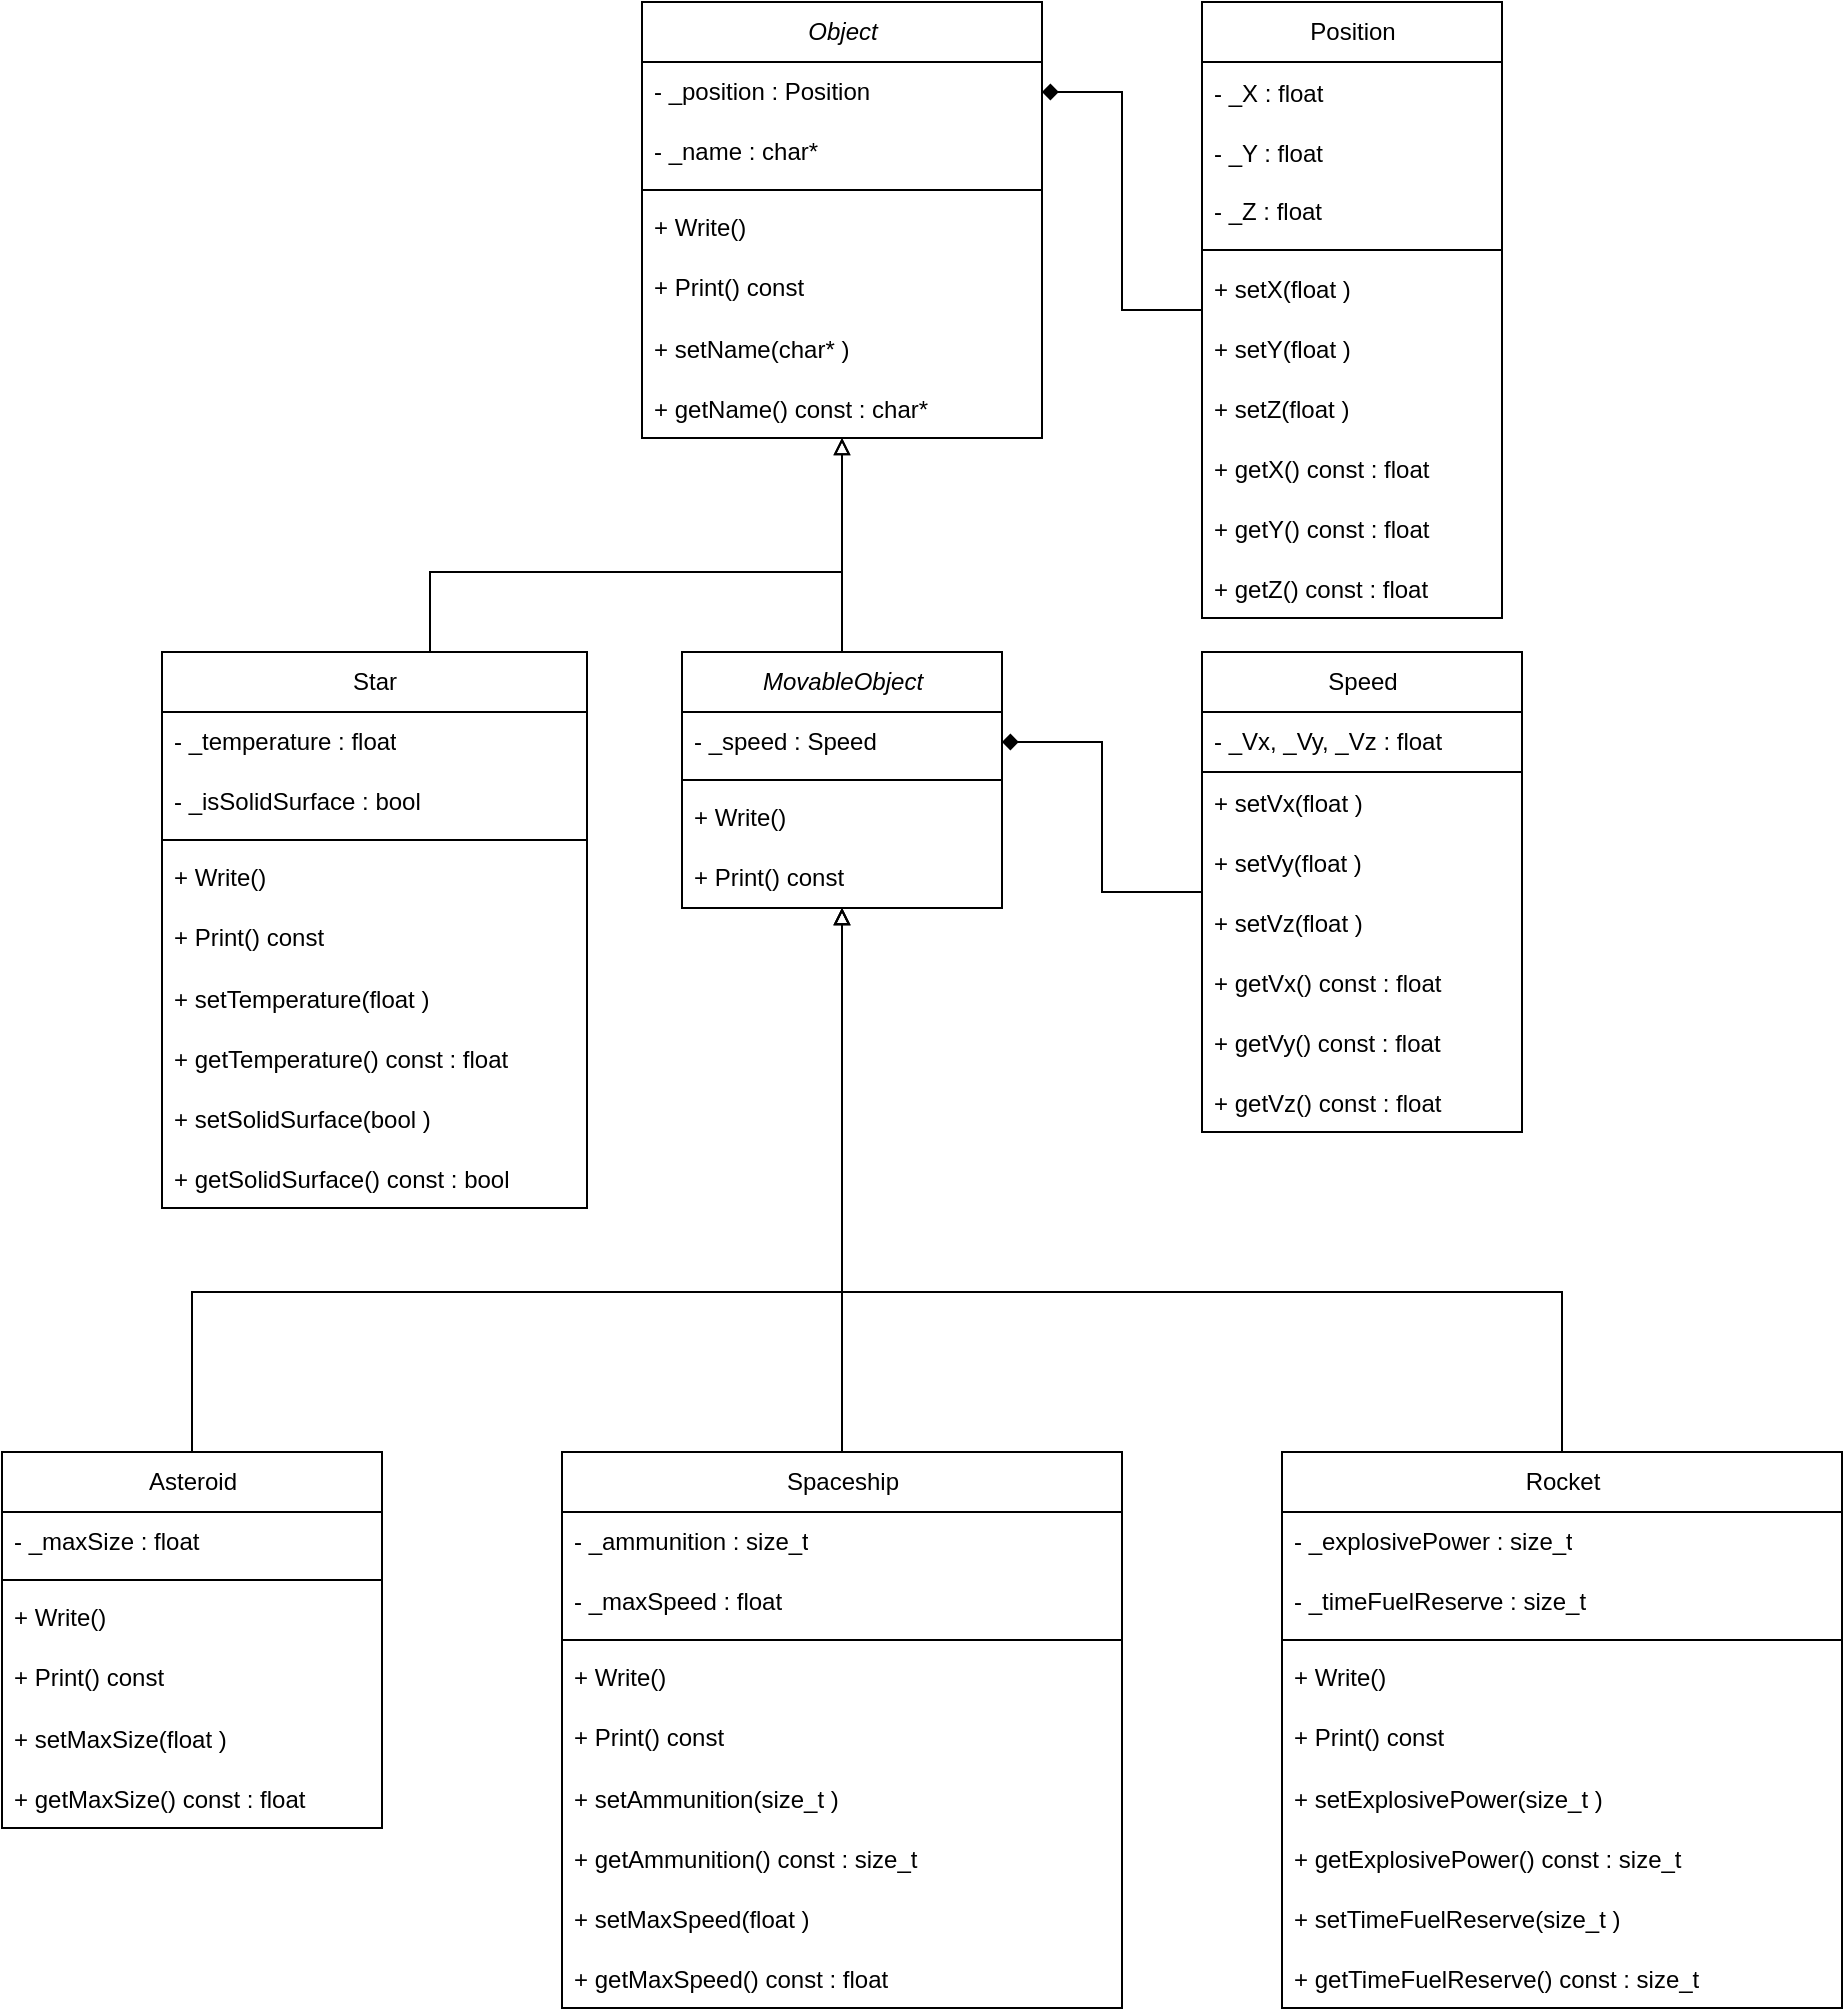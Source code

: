 <mxfile version="18.1.3" type="device"><diagram id="VkPL02O7fGjNbMo7GiUI" name="Page-1"><mxGraphModel dx="1209" dy="653" grid="1" gridSize="10" guides="1" tooltips="1" connect="1" arrows="1" fold="1" page="1" pageScale="1" pageWidth="3300" pageHeight="4681" background="#ffffff" math="0" shadow="0"><root><mxCell id="0"/><mxCell id="1" parent="0"/><mxCell id="jUi3jQJk-xVXSq9fApl4-3" value="&lt;i style=&quot;&quot;&gt;Object&lt;/i&gt;" style="swimlane;fontStyle=0;childLayout=stackLayout;horizontal=1;startSize=30;horizontalStack=0;resizeParent=1;resizeParentMax=0;resizeLast=0;collapsible=1;marginBottom=0;rounded=0;shadow=0;glass=0;sketch=0;strokeColor=default;gradientColor=none;html=1;" parent="1" vertex="1"><mxGeometry x="320" y="155" width="200" height="218" as="geometry"><mxRectangle x="240" y="360" width="70" height="30" as="alternateBounds"/></mxGeometry></mxCell><mxCell id="jUi3jQJk-xVXSq9fApl4-4" value="- _position : Position" style="text;strokeColor=none;fillColor=none;align=left;verticalAlign=middle;spacingLeft=4;spacingRight=4;overflow=hidden;points=[[0,0.5],[1,0.5]];portConstraint=eastwest;rotatable=0;rounded=0;shadow=0;glass=0;sketch=0;html=1;" parent="jUi3jQJk-xVXSq9fApl4-3" vertex="1"><mxGeometry y="30" width="200" height="30" as="geometry"/></mxCell><mxCell id="jUi3jQJk-xVXSq9fApl4-5" value="- _name : char*" style="text;strokeColor=none;fillColor=none;align=left;verticalAlign=middle;spacingLeft=4;spacingRight=4;overflow=hidden;points=[[0,0.5],[1,0.5]];portConstraint=eastwest;rotatable=0;rounded=0;shadow=0;glass=0;sketch=0;html=1;" parent="jUi3jQJk-xVXSq9fApl4-3" vertex="1"><mxGeometry y="60" width="200" height="30" as="geometry"/></mxCell><mxCell id="jUi3jQJk-xVXSq9fApl4-6" value="" style="line;strokeWidth=1;fillColor=none;align=left;verticalAlign=middle;spacingTop=-1;spacingLeft=3;spacingRight=3;rotatable=0;labelPosition=right;points=[];portConstraint=eastwest;rounded=0;shadow=0;glass=0;sketch=0;html=1;" parent="jUi3jQJk-xVXSq9fApl4-3" vertex="1"><mxGeometry y="90" width="200" height="8" as="geometry"/></mxCell><mxCell id="jUi3jQJk-xVXSq9fApl4-7" value="+ Write()" style="text;strokeColor=none;fillColor=none;align=left;verticalAlign=middle;spacingLeft=4;spacingRight=4;overflow=hidden;points=[[0,0.5],[1,0.5]];portConstraint=eastwest;rotatable=0;rounded=0;shadow=0;glass=0;sketch=0;html=1;" parent="jUi3jQJk-xVXSq9fApl4-3" vertex="1"><mxGeometry y="98" width="200" height="30" as="geometry"/></mxCell><mxCell id="jUi3jQJk-xVXSq9fApl4-8" value="+ Print() const" style="text;strokeColor=none;fillColor=none;align=left;verticalAlign=middle;spacingLeft=4;spacingRight=4;overflow=hidden;points=[[0,0.5],[1,0.5]];portConstraint=eastwest;rotatable=0;rounded=0;shadow=0;glass=0;sketch=0;html=1;" parent="jUi3jQJk-xVXSq9fApl4-3" vertex="1"><mxGeometry y="128" width="200" height="30" as="geometry"/></mxCell><mxCell id="fhMJYauDXUYu4qLeeh69-23" value="+ setName(char* )" style="text;strokeColor=none;fillColor=none;align=left;verticalAlign=middle;spacingLeft=4;spacingRight=4;overflow=hidden;points=[[0,0.5],[1,0.5]];portConstraint=eastwest;rotatable=0;" parent="jUi3jQJk-xVXSq9fApl4-3" vertex="1"><mxGeometry y="158" width="200" height="30" as="geometry"/></mxCell><mxCell id="fhMJYauDXUYu4qLeeh69-24" value="+ getName() const : char*" style="text;strokeColor=none;fillColor=none;align=left;verticalAlign=middle;spacingLeft=4;spacingRight=4;overflow=hidden;points=[[0,0.5],[1,0.5]];portConstraint=eastwest;rotatable=0;" parent="jUi3jQJk-xVXSq9fApl4-3" vertex="1"><mxGeometry y="188" width="200" height="30" as="geometry"/></mxCell><mxCell id="lKv8JuxmtcNQXan8vgnP-8" style="edgeStyle=orthogonalEdgeStyle;rounded=0;orthogonalLoop=1;jettySize=auto;html=1;endArrow=block;endFill=0;" parent="1" source="jUi3jQJk-xVXSq9fApl4-10" target="jUi3jQJk-xVXSq9fApl4-3" edge="1"><mxGeometry relative="1" as="geometry"><Array as="points"><mxPoint x="214" y="440"/><mxPoint x="420" y="440"/></Array></mxGeometry></mxCell><mxCell id="jUi3jQJk-xVXSq9fApl4-10" value="Star" style="swimlane;fontStyle=0;childLayout=stackLayout;horizontal=1;startSize=30;horizontalStack=0;resizeParent=1;resizeParentMax=0;resizeLast=0;collapsible=1;marginBottom=0;rounded=0;shadow=0;glass=0;sketch=0;strokeColor=default;gradientColor=none;html=1;" parent="1" vertex="1"><mxGeometry x="80" y="480" width="212.5" height="278" as="geometry"/></mxCell><mxCell id="jUi3jQJk-xVXSq9fApl4-11" value="- _temperature : float" style="text;strokeColor=none;fillColor=none;align=left;verticalAlign=middle;spacingLeft=4;spacingRight=4;overflow=hidden;points=[[0,0.5],[1,0.5]];portConstraint=eastwest;rotatable=0;rounded=0;shadow=0;glass=0;sketch=0;html=1;" parent="jUi3jQJk-xVXSq9fApl4-10" vertex="1"><mxGeometry y="30" width="212.5" height="30" as="geometry"/></mxCell><mxCell id="jUi3jQJk-xVXSq9fApl4-12" value="- _isSolidSurface : bool" style="text;strokeColor=none;fillColor=none;align=left;verticalAlign=middle;spacingLeft=4;spacingRight=4;overflow=hidden;points=[[0,0.5],[1,0.5]];portConstraint=eastwest;rotatable=0;rounded=0;shadow=0;glass=0;sketch=0;html=1;" parent="jUi3jQJk-xVXSq9fApl4-10" vertex="1"><mxGeometry y="60" width="212.5" height="30" as="geometry"/></mxCell><mxCell id="jUi3jQJk-xVXSq9fApl4-13" value="" style="line;strokeWidth=1;fillColor=none;align=left;verticalAlign=middle;spacingTop=-1;spacingLeft=3;spacingRight=3;rotatable=0;labelPosition=right;points=[];portConstraint=eastwest;rounded=0;shadow=0;glass=0;sketch=0;html=1;" parent="jUi3jQJk-xVXSq9fApl4-10" vertex="1"><mxGeometry y="90" width="212.5" height="8" as="geometry"/></mxCell><mxCell id="jUi3jQJk-xVXSq9fApl4-14" value="+ Write()" style="text;strokeColor=none;fillColor=none;align=left;verticalAlign=middle;spacingLeft=4;spacingRight=4;overflow=hidden;points=[[0,0.5],[1,0.5]];portConstraint=eastwest;rotatable=0;rounded=0;shadow=0;glass=0;sketch=0;html=1;" parent="jUi3jQJk-xVXSq9fApl4-10" vertex="1"><mxGeometry y="98" width="212.5" height="30" as="geometry"/></mxCell><mxCell id="jUi3jQJk-xVXSq9fApl4-15" value="+ Print() const" style="text;strokeColor=none;fillColor=none;align=left;verticalAlign=middle;spacingLeft=4;spacingRight=4;overflow=hidden;points=[[0,0.5],[1,0.5]];portConstraint=eastwest;rotatable=0;rounded=0;shadow=0;glass=0;sketch=0;html=1;" parent="jUi3jQJk-xVXSq9fApl4-10" vertex="1"><mxGeometry y="128" width="212.5" height="30" as="geometry"/></mxCell><mxCell id="fhMJYauDXUYu4qLeeh69-33" value="+ setTemperature(float )" style="text;strokeColor=none;fillColor=none;align=left;verticalAlign=middle;spacingLeft=4;spacingRight=4;overflow=hidden;points=[[0,0.5],[1,0.5]];portConstraint=eastwest;rotatable=0;" parent="jUi3jQJk-xVXSq9fApl4-10" vertex="1"><mxGeometry y="158" width="212.5" height="30" as="geometry"/></mxCell><mxCell id="fhMJYauDXUYu4qLeeh69-34" value="+ getTemperature() const : float" style="text;strokeColor=none;fillColor=none;align=left;verticalAlign=middle;spacingLeft=4;spacingRight=4;overflow=hidden;points=[[0,0.5],[1,0.5]];portConstraint=eastwest;rotatable=0;" parent="jUi3jQJk-xVXSq9fApl4-10" vertex="1"><mxGeometry y="188" width="212.5" height="30" as="geometry"/></mxCell><mxCell id="fhMJYauDXUYu4qLeeh69-35" value="+ setSolidSurface(bool )" style="text;strokeColor=none;fillColor=none;align=left;verticalAlign=middle;spacingLeft=4;spacingRight=4;overflow=hidden;points=[[0,0.5],[1,0.5]];portConstraint=eastwest;rotatable=0;" parent="jUi3jQJk-xVXSq9fApl4-10" vertex="1"><mxGeometry y="218" width="212.5" height="30" as="geometry"/></mxCell><mxCell id="fhMJYauDXUYu4qLeeh69-36" value="+ getSolidSurface() const : bool" style="text;strokeColor=none;fillColor=none;align=left;verticalAlign=middle;spacingLeft=4;spacingRight=4;overflow=hidden;points=[[0,0.5],[1,0.5]];portConstraint=eastwest;rotatable=0;" parent="jUi3jQJk-xVXSq9fApl4-10" vertex="1"><mxGeometry y="248" width="212.5" height="30" as="geometry"/></mxCell><mxCell id="lKv8JuxmtcNQXan8vgnP-5" style="edgeStyle=orthogonalEdgeStyle;rounded=0;orthogonalLoop=1;jettySize=auto;html=1;endArrow=block;endFill=0;" parent="1" source="jUi3jQJk-xVXSq9fApl4-20" target="jUi3jQJk-xVXSq9fApl4-3" edge="1"><mxGeometry relative="1" as="geometry"/></mxCell><mxCell id="jUi3jQJk-xVXSq9fApl4-20" value="&lt;i style=&quot;&quot;&gt;MovableObject&lt;/i&gt;" style="swimlane;fontStyle=0;childLayout=stackLayout;horizontal=1;startSize=30;horizontalStack=0;resizeParent=1;resizeParentMax=0;resizeLast=0;collapsible=1;marginBottom=0;rounded=0;shadow=0;glass=0;sketch=0;strokeColor=default;gradientColor=none;html=1;" parent="1" vertex="1"><mxGeometry x="340" y="480" width="160" height="128" as="geometry"/></mxCell><mxCell id="jUi3jQJk-xVXSq9fApl4-21" value="- _speed : Speed" style="text;strokeColor=none;fillColor=none;align=left;verticalAlign=middle;spacingLeft=4;spacingRight=4;overflow=hidden;points=[[0,0.5],[1,0.5]];portConstraint=eastwest;rotatable=0;rounded=0;shadow=0;glass=0;sketch=0;html=1;" parent="jUi3jQJk-xVXSq9fApl4-20" vertex="1"><mxGeometry y="30" width="160" height="30" as="geometry"/></mxCell><mxCell id="jUi3jQJk-xVXSq9fApl4-22" value="" style="line;strokeWidth=1;fillColor=none;align=left;verticalAlign=middle;spacingTop=-1;spacingLeft=3;spacingRight=3;rotatable=0;labelPosition=right;points=[];portConstraint=eastwest;rounded=0;shadow=0;glass=0;sketch=0;html=1;" parent="jUi3jQJk-xVXSq9fApl4-20" vertex="1"><mxGeometry y="60" width="160" height="8" as="geometry"/></mxCell><mxCell id="jUi3jQJk-xVXSq9fApl4-23" value="+ Write()" style="text;strokeColor=none;fillColor=none;align=left;verticalAlign=middle;spacingLeft=4;spacingRight=4;overflow=hidden;points=[[0,0.5],[1,0.5]];portConstraint=eastwest;rotatable=0;rounded=0;shadow=0;glass=0;sketch=0;html=1;" parent="jUi3jQJk-xVXSq9fApl4-20" vertex="1"><mxGeometry y="68" width="160" height="30" as="geometry"/></mxCell><mxCell id="jUi3jQJk-xVXSq9fApl4-24" value="+ Print() const" style="text;strokeColor=none;fillColor=none;align=left;verticalAlign=middle;spacingLeft=4;spacingRight=4;overflow=hidden;points=[[0,0.5],[1,0.5]];portConstraint=eastwest;rotatable=0;rounded=0;shadow=0;glass=0;sketch=0;html=1;" parent="jUi3jQJk-xVXSq9fApl4-20" vertex="1"><mxGeometry y="98" width="160" height="30" as="geometry"/></mxCell><mxCell id="lKv8JuxmtcNQXan8vgnP-9" style="edgeStyle=orthogonalEdgeStyle;rounded=0;orthogonalLoop=1;jettySize=auto;html=1;exitX=0.5;exitY=0;exitDx=0;exitDy=0;endArrow=block;endFill=0;" parent="1" source="jUi3jQJk-xVXSq9fApl4-26" target="jUi3jQJk-xVXSq9fApl4-20" edge="1"><mxGeometry relative="1" as="geometry"><Array as="points"><mxPoint x="95" y="800"/><mxPoint x="420" y="800"/></Array></mxGeometry></mxCell><mxCell id="jUi3jQJk-xVXSq9fApl4-26" value="Asteroid" style="swimlane;fontStyle=0;childLayout=stackLayout;horizontal=1;startSize=30;horizontalStack=0;resizeParent=1;resizeParentMax=0;resizeLast=0;collapsible=1;marginBottom=0;rounded=0;shadow=0;glass=0;sketch=0;strokeColor=default;gradientColor=none;html=1;" parent="1" vertex="1"><mxGeometry y="880" width="190" height="188" as="geometry"/></mxCell><mxCell id="jUi3jQJk-xVXSq9fApl4-27" value="- _maxSize : float" style="text;strokeColor=none;fillColor=none;align=left;verticalAlign=middle;spacingLeft=4;spacingRight=4;overflow=hidden;points=[[0,0.5],[1,0.5]];portConstraint=eastwest;rotatable=0;rounded=0;shadow=0;glass=0;sketch=0;html=1;" parent="jUi3jQJk-xVXSq9fApl4-26" vertex="1"><mxGeometry y="30" width="190" height="30" as="geometry"/></mxCell><mxCell id="jUi3jQJk-xVXSq9fApl4-28" value="" style="line;strokeWidth=1;fillColor=none;align=left;verticalAlign=middle;spacingTop=-1;spacingLeft=3;spacingRight=3;rotatable=0;labelPosition=right;points=[];portConstraint=eastwest;rounded=0;shadow=0;glass=0;sketch=0;html=1;" parent="jUi3jQJk-xVXSq9fApl4-26" vertex="1"><mxGeometry y="60" width="190" height="8" as="geometry"/></mxCell><mxCell id="jUi3jQJk-xVXSq9fApl4-29" value="+ Write()" style="text;strokeColor=none;fillColor=none;align=left;verticalAlign=middle;spacingLeft=4;spacingRight=4;overflow=hidden;points=[[0,0.5],[1,0.5]];portConstraint=eastwest;rotatable=0;rounded=0;shadow=0;glass=0;sketch=0;html=1;" parent="jUi3jQJk-xVXSq9fApl4-26" vertex="1"><mxGeometry y="68" width="190" height="30" as="geometry"/></mxCell><mxCell id="jUi3jQJk-xVXSq9fApl4-30" value="+ Print() const" style="text;strokeColor=none;fillColor=none;align=left;verticalAlign=middle;spacingLeft=4;spacingRight=4;overflow=hidden;points=[[0,0.5],[1,0.5]];portConstraint=eastwest;rotatable=0;rounded=0;shadow=0;glass=0;sketch=0;html=1;" parent="jUi3jQJk-xVXSq9fApl4-26" vertex="1"><mxGeometry y="98" width="190" height="30" as="geometry"/></mxCell><mxCell id="fhMJYauDXUYu4qLeeh69-53" value="+ setMaxSize(float )" style="text;strokeColor=none;fillColor=none;align=left;verticalAlign=middle;spacingLeft=4;spacingRight=4;overflow=hidden;points=[[0,0.5],[1,0.5]];portConstraint=eastwest;rotatable=0;" parent="jUi3jQJk-xVXSq9fApl4-26" vertex="1"><mxGeometry y="128" width="190" height="30" as="geometry"/></mxCell><mxCell id="fhMJYauDXUYu4qLeeh69-52" value="+ getMaxSize() const : float" style="text;strokeColor=none;fillColor=none;align=left;verticalAlign=middle;spacingLeft=4;spacingRight=4;overflow=hidden;points=[[0,0.5],[1,0.5]];portConstraint=eastwest;rotatable=0;" parent="jUi3jQJk-xVXSq9fApl4-26" vertex="1"><mxGeometry y="158" width="190" height="30" as="geometry"/></mxCell><mxCell id="lKv8JuxmtcNQXan8vgnP-11" style="edgeStyle=orthogonalEdgeStyle;rounded=0;orthogonalLoop=1;jettySize=auto;html=1;endArrow=block;endFill=0;" parent="1" source="jUi3jQJk-xVXSq9fApl4-32" target="jUi3jQJk-xVXSq9fApl4-20" edge="1"><mxGeometry relative="1" as="geometry"><Array as="points"><mxPoint x="780" y="800"/><mxPoint x="420" y="800"/></Array></mxGeometry></mxCell><mxCell id="jUi3jQJk-xVXSq9fApl4-32" value="Rocket" style="swimlane;fontStyle=0;childLayout=stackLayout;horizontal=1;startSize=30;horizontalStack=0;resizeParent=1;resizeParentMax=0;resizeLast=0;collapsible=1;marginBottom=0;rounded=0;shadow=0;glass=0;sketch=0;strokeColor=default;gradientColor=none;html=1;" parent="1" vertex="1"><mxGeometry x="640" y="880" width="280" height="278" as="geometry"/></mxCell><mxCell id="jUi3jQJk-xVXSq9fApl4-33" value="- _explosivePower : size_t" style="text;strokeColor=none;fillColor=none;align=left;verticalAlign=middle;spacingLeft=4;spacingRight=4;overflow=hidden;points=[[0,0.5],[1,0.5]];portConstraint=eastwest;rotatable=0;rounded=0;shadow=0;glass=0;sketch=0;html=1;" parent="jUi3jQJk-xVXSq9fApl4-32" vertex="1"><mxGeometry y="30" width="280" height="30" as="geometry"/></mxCell><mxCell id="jUi3jQJk-xVXSq9fApl4-34" value="- _timeFuelReserve : size_t" style="text;strokeColor=none;fillColor=none;align=left;verticalAlign=middle;spacingLeft=4;spacingRight=4;overflow=hidden;points=[[0,0.5],[1,0.5]];portConstraint=eastwest;rotatable=0;rounded=0;shadow=0;glass=0;sketch=0;html=1;" parent="jUi3jQJk-xVXSq9fApl4-32" vertex="1"><mxGeometry y="60" width="280" height="30" as="geometry"/></mxCell><mxCell id="jUi3jQJk-xVXSq9fApl4-35" value="" style="line;strokeWidth=1;fillColor=none;align=left;verticalAlign=middle;spacingTop=-1;spacingLeft=3;spacingRight=3;rotatable=0;labelPosition=right;points=[];portConstraint=eastwest;rounded=0;shadow=0;glass=0;sketch=0;html=1;" parent="jUi3jQJk-xVXSq9fApl4-32" vertex="1"><mxGeometry y="90" width="280" height="8" as="geometry"/></mxCell><mxCell id="jUi3jQJk-xVXSq9fApl4-36" value="+ Write()" style="text;strokeColor=none;fillColor=none;align=left;verticalAlign=middle;spacingLeft=4;spacingRight=4;overflow=hidden;points=[[0,0.5],[1,0.5]];portConstraint=eastwest;rotatable=0;rounded=0;shadow=0;glass=0;sketch=0;html=1;" parent="jUi3jQJk-xVXSq9fApl4-32" vertex="1"><mxGeometry y="98" width="280" height="30" as="geometry"/></mxCell><mxCell id="jUi3jQJk-xVXSq9fApl4-37" value="+ Print() const" style="text;strokeColor=none;fillColor=none;align=left;verticalAlign=middle;spacingLeft=4;spacingRight=4;overflow=hidden;points=[[0,0.5],[1,0.5]];portConstraint=eastwest;rotatable=0;rounded=0;shadow=0;glass=0;sketch=0;html=1;" parent="jUi3jQJk-xVXSq9fApl4-32" vertex="1"><mxGeometry y="128" width="280" height="30" as="geometry"/></mxCell><mxCell id="fhMJYauDXUYu4qLeeh69-49" value="+ setExplosivePower(size_t ) " style="text;strokeColor=none;fillColor=none;align=left;verticalAlign=middle;spacingLeft=4;spacingRight=4;overflow=hidden;points=[[0,0.5],[1,0.5]];portConstraint=eastwest;rotatable=0;" parent="jUi3jQJk-xVXSq9fApl4-32" vertex="1"><mxGeometry y="158" width="280" height="30" as="geometry"/></mxCell><mxCell id="fhMJYauDXUYu4qLeeh69-51" value="+ getExplosivePower() const : size_t " style="text;strokeColor=none;fillColor=none;align=left;verticalAlign=middle;spacingLeft=4;spacingRight=4;overflow=hidden;points=[[0,0.5],[1,0.5]];portConstraint=eastwest;rotatable=0;" parent="jUi3jQJk-xVXSq9fApl4-32" vertex="1"><mxGeometry y="188" width="280" height="30" as="geometry"/></mxCell><mxCell id="fhMJYauDXUYu4qLeeh69-50" value="+ setTimeFuelReserve(size_t ) " style="text;strokeColor=none;fillColor=none;align=left;verticalAlign=middle;spacingLeft=4;spacingRight=4;overflow=hidden;points=[[0,0.5],[1,0.5]];portConstraint=eastwest;rotatable=0;" parent="jUi3jQJk-xVXSq9fApl4-32" vertex="1"><mxGeometry y="218" width="280" height="30" as="geometry"/></mxCell><mxCell id="fhMJYauDXUYu4qLeeh69-48" value="+ getTimeFuelReserve() const : size_t " style="text;strokeColor=none;fillColor=none;align=left;verticalAlign=middle;spacingLeft=4;spacingRight=4;overflow=hidden;points=[[0,0.5],[1,0.5]];portConstraint=eastwest;rotatable=0;" parent="jUi3jQJk-xVXSq9fApl4-32" vertex="1"><mxGeometry y="248" width="280" height="30" as="geometry"/></mxCell><mxCell id="lKv8JuxmtcNQXan8vgnP-4" style="edgeStyle=orthogonalEdgeStyle;rounded=0;orthogonalLoop=1;jettySize=auto;html=1;entryX=1;entryY=0.5;entryDx=0;entryDy=0;endArrow=diamond;endFill=1;" parent="1" source="jUi3jQJk-xVXSq9fApl4-40" target="jUi3jQJk-xVXSq9fApl4-4" edge="1"><mxGeometry relative="1" as="geometry"/></mxCell><mxCell id="jUi3jQJk-xVXSq9fApl4-40" value="Position" style="swimlane;fontStyle=0;childLayout=stackLayout;horizontal=1;startSize=30;horizontalStack=0;resizeParent=1;resizeParentMax=0;resizeLast=0;collapsible=1;marginBottom=0;rounded=0;shadow=0;glass=0;sketch=0;strokeColor=default;gradientColor=none;html=1;" parent="1" vertex="1"><mxGeometry x="600" y="155" width="150" height="308" as="geometry"/></mxCell><mxCell id="ZfMSceQyJRhNVQn9gXix-3" value="- _X : float" style="text;strokeColor=none;fillColor=none;align=left;verticalAlign=middle;spacingLeft=4;spacingRight=4;overflow=hidden;points=[[0,0.5],[1,0.5]];portConstraint=eastwest;rotatable=0;" parent="jUi3jQJk-xVXSq9fApl4-40" vertex="1"><mxGeometry y="30" width="150" height="30" as="geometry"/></mxCell><mxCell id="ZfMSceQyJRhNVQn9gXix-1" value="- _Y : float" style="text;strokeColor=none;fillColor=none;align=left;verticalAlign=middle;spacingLeft=4;spacingRight=4;overflow=hidden;points=[[0,0.5],[1,0.5]];portConstraint=eastwest;rotatable=0;" parent="jUi3jQJk-xVXSq9fApl4-40" vertex="1"><mxGeometry y="60" width="150" height="30" as="geometry"/></mxCell><mxCell id="jUi3jQJk-xVXSq9fApl4-41" value="- _Z : float" style="text;strokeColor=none;fillColor=none;align=left;verticalAlign=middle;spacingLeft=4;spacingRight=4;overflow=hidden;points=[[0,0.5],[1,0.5]];portConstraint=eastwest;rotatable=0;rounded=0;shadow=0;glass=0;sketch=0;html=1;" parent="jUi3jQJk-xVXSq9fApl4-40" vertex="1"><mxGeometry y="90" width="150" height="30" as="geometry"/></mxCell><mxCell id="ZfMSceQyJRhNVQn9gXix-4" value="" style="line;strokeWidth=1;fillColor=none;align=left;verticalAlign=middle;spacingTop=-1;spacingLeft=3;spacingRight=3;rotatable=0;labelPosition=right;points=[];portConstraint=eastwest;" parent="jUi3jQJk-xVXSq9fApl4-40" vertex="1"><mxGeometry y="120" width="150" height="8" as="geometry"/></mxCell><mxCell id="fhMJYauDXUYu4qLeeh69-18" value="+ setX(float )" style="text;strokeColor=none;fillColor=none;align=left;verticalAlign=middle;spacingLeft=4;spacingRight=4;overflow=hidden;points=[[0,0.5],[1,0.5]];portConstraint=eastwest;rotatable=0;" parent="jUi3jQJk-xVXSq9fApl4-40" vertex="1"><mxGeometry y="128" width="150" height="30" as="geometry"/></mxCell><mxCell id="fhMJYauDXUYu4qLeeh69-31" value="+ setY(float )" style="text;strokeColor=none;fillColor=none;align=left;verticalAlign=middle;spacingLeft=4;spacingRight=4;overflow=hidden;points=[[0,0.5],[1,0.5]];portConstraint=eastwest;rotatable=0;" parent="jUi3jQJk-xVXSq9fApl4-40" vertex="1"><mxGeometry y="158" width="150" height="30" as="geometry"/></mxCell><mxCell id="fhMJYauDXUYu4qLeeh69-32" value="+ setZ(float )" style="text;strokeColor=none;fillColor=none;align=left;verticalAlign=middle;spacingLeft=4;spacingRight=4;overflow=hidden;points=[[0,0.5],[1,0.5]];portConstraint=eastwest;rotatable=0;" parent="jUi3jQJk-xVXSq9fApl4-40" vertex="1"><mxGeometry y="188" width="150" height="30" as="geometry"/></mxCell><mxCell id="fhMJYauDXUYu4qLeeh69-19" value="+ getX() const : float" style="text;strokeColor=none;fillColor=none;align=left;verticalAlign=middle;spacingLeft=4;spacingRight=4;overflow=hidden;points=[[0,0.5],[1,0.5]];portConstraint=eastwest;rotatable=0;" parent="jUi3jQJk-xVXSq9fApl4-40" vertex="1"><mxGeometry y="218" width="150" height="30" as="geometry"/></mxCell><mxCell id="fhMJYauDXUYu4qLeeh69-27" value="+ getY() const : float" style="text;strokeColor=none;fillColor=none;align=left;verticalAlign=middle;spacingLeft=4;spacingRight=4;overflow=hidden;points=[[0,0.5],[1,0.5]];portConstraint=eastwest;rotatable=0;" parent="jUi3jQJk-xVXSq9fApl4-40" vertex="1"><mxGeometry y="248" width="150" height="30" as="geometry"/></mxCell><mxCell id="fhMJYauDXUYu4qLeeh69-28" value="+ getZ() const : float" style="text;strokeColor=none;fillColor=none;align=left;verticalAlign=middle;spacingLeft=4;spacingRight=4;overflow=hidden;points=[[0,0.5],[1,0.5]];portConstraint=eastwest;rotatable=0;" parent="jUi3jQJk-xVXSq9fApl4-40" vertex="1"><mxGeometry y="278" width="150" height="30" as="geometry"/></mxCell><mxCell id="lKv8JuxmtcNQXan8vgnP-10" style="edgeStyle=orthogonalEdgeStyle;rounded=0;orthogonalLoop=1;jettySize=auto;html=1;endArrow=block;endFill=0;" parent="1" source="jUi3jQJk-xVXSq9fApl4-42" target="jUi3jQJk-xVXSq9fApl4-20" edge="1"><mxGeometry relative="1" as="geometry"><Array as="points"><mxPoint x="420" y="830"/><mxPoint x="420" y="830"/></Array></mxGeometry></mxCell><mxCell id="jUi3jQJk-xVXSq9fApl4-42" value="Spaceship" style="swimlane;fontStyle=0;childLayout=stackLayout;horizontal=1;startSize=30;horizontalStack=0;resizeParent=1;resizeParentMax=0;resizeLast=0;collapsible=1;marginBottom=0;rounded=0;shadow=0;glass=0;sketch=0;strokeColor=default;gradientColor=none;html=1;" parent="1" vertex="1"><mxGeometry x="280" y="880" width="280" height="278" as="geometry"/></mxCell><mxCell id="jUi3jQJk-xVXSq9fApl4-43" value="- _ammunition : size_t" style="text;strokeColor=none;fillColor=none;align=left;verticalAlign=middle;spacingLeft=4;spacingRight=4;overflow=hidden;points=[[0,0.5],[1,0.5]];portConstraint=eastwest;rotatable=0;rounded=0;shadow=0;glass=0;sketch=0;html=1;" parent="jUi3jQJk-xVXSq9fApl4-42" vertex="1"><mxGeometry y="30" width="280" height="30" as="geometry"/></mxCell><mxCell id="jUi3jQJk-xVXSq9fApl4-44" value="- _maxSpeed : float" style="text;strokeColor=none;fillColor=none;align=left;verticalAlign=middle;spacingLeft=4;spacingRight=4;overflow=hidden;points=[[0,0.5],[1,0.5]];portConstraint=eastwest;rotatable=0;rounded=0;shadow=0;glass=0;sketch=0;html=1;" parent="jUi3jQJk-xVXSq9fApl4-42" vertex="1"><mxGeometry y="60" width="280" height="30" as="geometry"/></mxCell><mxCell id="jUi3jQJk-xVXSq9fApl4-45" value="" style="line;strokeWidth=1;fillColor=none;align=left;verticalAlign=middle;spacingTop=-1;spacingLeft=3;spacingRight=3;rotatable=0;labelPosition=right;points=[];portConstraint=eastwest;rounded=0;shadow=0;glass=0;sketch=0;html=1;" parent="jUi3jQJk-xVXSq9fApl4-42" vertex="1"><mxGeometry y="90" width="280" height="8" as="geometry"/></mxCell><mxCell id="jUi3jQJk-xVXSq9fApl4-46" value="+ Write()" style="text;strokeColor=none;fillColor=none;align=left;verticalAlign=middle;spacingLeft=4;spacingRight=4;overflow=hidden;points=[[0,0.5],[1,0.5]];portConstraint=eastwest;rotatable=0;rounded=0;shadow=0;glass=0;sketch=0;html=1;" parent="jUi3jQJk-xVXSq9fApl4-42" vertex="1"><mxGeometry y="98" width="280" height="30" as="geometry"/></mxCell><mxCell id="jUi3jQJk-xVXSq9fApl4-47" value="+ Print() const" style="text;strokeColor=none;fillColor=none;align=left;verticalAlign=middle;spacingLeft=4;spacingRight=4;overflow=hidden;points=[[0,0.5],[1,0.5]];portConstraint=eastwest;rotatable=0;rounded=0;shadow=0;glass=0;sketch=0;html=1;" parent="jUi3jQJk-xVXSq9fApl4-42" vertex="1"><mxGeometry y="128" width="280" height="30" as="geometry"/></mxCell><mxCell id="fhMJYauDXUYu4qLeeh69-46" value="+ setAmmunition(size_t ) " style="text;strokeColor=none;fillColor=none;align=left;verticalAlign=middle;spacingLeft=4;spacingRight=4;overflow=hidden;points=[[0,0.5],[1,0.5]];portConstraint=eastwest;rotatable=0;" parent="jUi3jQJk-xVXSq9fApl4-42" vertex="1"><mxGeometry y="158" width="280" height="30" as="geometry"/></mxCell><mxCell id="fhMJYauDXUYu4qLeeh69-45" value="+ getAmmunition() const : size_t " style="text;strokeColor=none;fillColor=none;align=left;verticalAlign=middle;spacingLeft=4;spacingRight=4;overflow=hidden;points=[[0,0.5],[1,0.5]];portConstraint=eastwest;rotatable=0;" parent="jUi3jQJk-xVXSq9fApl4-42" vertex="1"><mxGeometry y="188" width="280" height="30" as="geometry"/></mxCell><mxCell id="fhMJYauDXUYu4qLeeh69-47" value="+ setMaxSpeed(float ) " style="text;strokeColor=none;fillColor=none;align=left;verticalAlign=middle;spacingLeft=4;spacingRight=4;overflow=hidden;points=[[0,0.5],[1,0.5]];portConstraint=eastwest;rotatable=0;" parent="jUi3jQJk-xVXSq9fApl4-42" vertex="1"><mxGeometry y="218" width="280" height="30" as="geometry"/></mxCell><mxCell id="fhMJYauDXUYu4qLeeh69-44" value="+ getMaxSpeed() const : float " style="text;strokeColor=none;fillColor=none;align=left;verticalAlign=middle;spacingLeft=4;spacingRight=4;overflow=hidden;points=[[0,0.5],[1,0.5]];portConstraint=eastwest;rotatable=0;" parent="jUi3jQJk-xVXSq9fApl4-42" vertex="1"><mxGeometry y="248" width="280" height="30" as="geometry"/></mxCell><mxCell id="lKv8JuxmtcNQXan8vgnP-2" style="edgeStyle=orthogonalEdgeStyle;rounded=0;orthogonalLoop=1;jettySize=auto;html=1;entryX=1;entryY=0.5;entryDx=0;entryDy=0;endArrow=diamond;endFill=1;" parent="1" source="jUi3jQJk-xVXSq9fApl4-50" target="jUi3jQJk-xVXSq9fApl4-21" edge="1"><mxGeometry relative="1" as="geometry"/></mxCell><mxCell id="jUi3jQJk-xVXSq9fApl4-50" value="Speed" style="swimlane;fontStyle=0;childLayout=stackLayout;horizontal=1;startSize=30;horizontalStack=0;resizeParent=1;resizeParentMax=0;resizeLast=0;collapsible=1;marginBottom=0;rounded=0;shadow=0;glass=0;sketch=0;strokeColor=default;gradientColor=none;html=1;" parent="1" vertex="1"><mxGeometry x="600" y="480" width="160" height="240" as="geometry"/></mxCell><mxCell id="jUi3jQJk-xVXSq9fApl4-51" value="- _Vx, _Vy, _Vz : float" style="text;strokeColor=default;fillColor=none;align=left;verticalAlign=middle;spacingLeft=4;spacingRight=4;overflow=hidden;points=[[0,0.5],[1,0.5]];portConstraint=eastwest;rotatable=0;rounded=0;shadow=0;glass=0;sketch=0;html=1;" parent="jUi3jQJk-xVXSq9fApl4-50" vertex="1"><mxGeometry y="30" width="160" height="30" as="geometry"/></mxCell><mxCell id="fhMJYauDXUYu4qLeeh69-37" value="+ setVx(float )" style="text;strokeColor=none;fillColor=none;align=left;verticalAlign=middle;spacingLeft=4;spacingRight=4;overflow=hidden;points=[[0,0.5],[1,0.5]];portConstraint=eastwest;rotatable=0;" parent="jUi3jQJk-xVXSq9fApl4-50" vertex="1"><mxGeometry y="60" width="160" height="30" as="geometry"/></mxCell><mxCell id="fhMJYauDXUYu4qLeeh69-38" value="+ setVy(float )" style="text;strokeColor=none;fillColor=none;align=left;verticalAlign=middle;spacingLeft=4;spacingRight=4;overflow=hidden;points=[[0,0.5],[1,0.5]];portConstraint=eastwest;rotatable=0;" parent="jUi3jQJk-xVXSq9fApl4-50" vertex="1"><mxGeometry y="90" width="160" height="30" as="geometry"/></mxCell><mxCell id="fhMJYauDXUYu4qLeeh69-39" value="+ setVz(float )" style="text;strokeColor=none;fillColor=none;align=left;verticalAlign=middle;spacingLeft=4;spacingRight=4;overflow=hidden;points=[[0,0.5],[1,0.5]];portConstraint=eastwest;rotatable=0;" parent="jUi3jQJk-xVXSq9fApl4-50" vertex="1"><mxGeometry y="120" width="160" height="30" as="geometry"/></mxCell><mxCell id="fhMJYauDXUYu4qLeeh69-41" value="+ getVx() const : float" style="text;strokeColor=none;fillColor=none;align=left;verticalAlign=middle;spacingLeft=4;spacingRight=4;overflow=hidden;points=[[0,0.5],[1,0.5]];portConstraint=eastwest;rotatable=0;" parent="jUi3jQJk-xVXSq9fApl4-50" vertex="1"><mxGeometry y="150" width="160" height="30" as="geometry"/></mxCell><mxCell id="fhMJYauDXUYu4qLeeh69-42" value="+ getVy() const : float" style="text;strokeColor=none;fillColor=none;align=left;verticalAlign=middle;spacingLeft=4;spacingRight=4;overflow=hidden;points=[[0,0.5],[1,0.5]];portConstraint=eastwest;rotatable=0;" parent="jUi3jQJk-xVXSq9fApl4-50" vertex="1"><mxGeometry y="180" width="160" height="30" as="geometry"/></mxCell><mxCell id="fhMJYauDXUYu4qLeeh69-40" value="+ getVz() const : float" style="text;strokeColor=none;fillColor=none;align=left;verticalAlign=middle;spacingLeft=4;spacingRight=4;overflow=hidden;points=[[0,0.5],[1,0.5]];portConstraint=eastwest;rotatable=0;" parent="jUi3jQJk-xVXSq9fApl4-50" vertex="1"><mxGeometry y="210" width="160" height="30" as="geometry"/></mxCell></root></mxGraphModel></diagram></mxfile>
